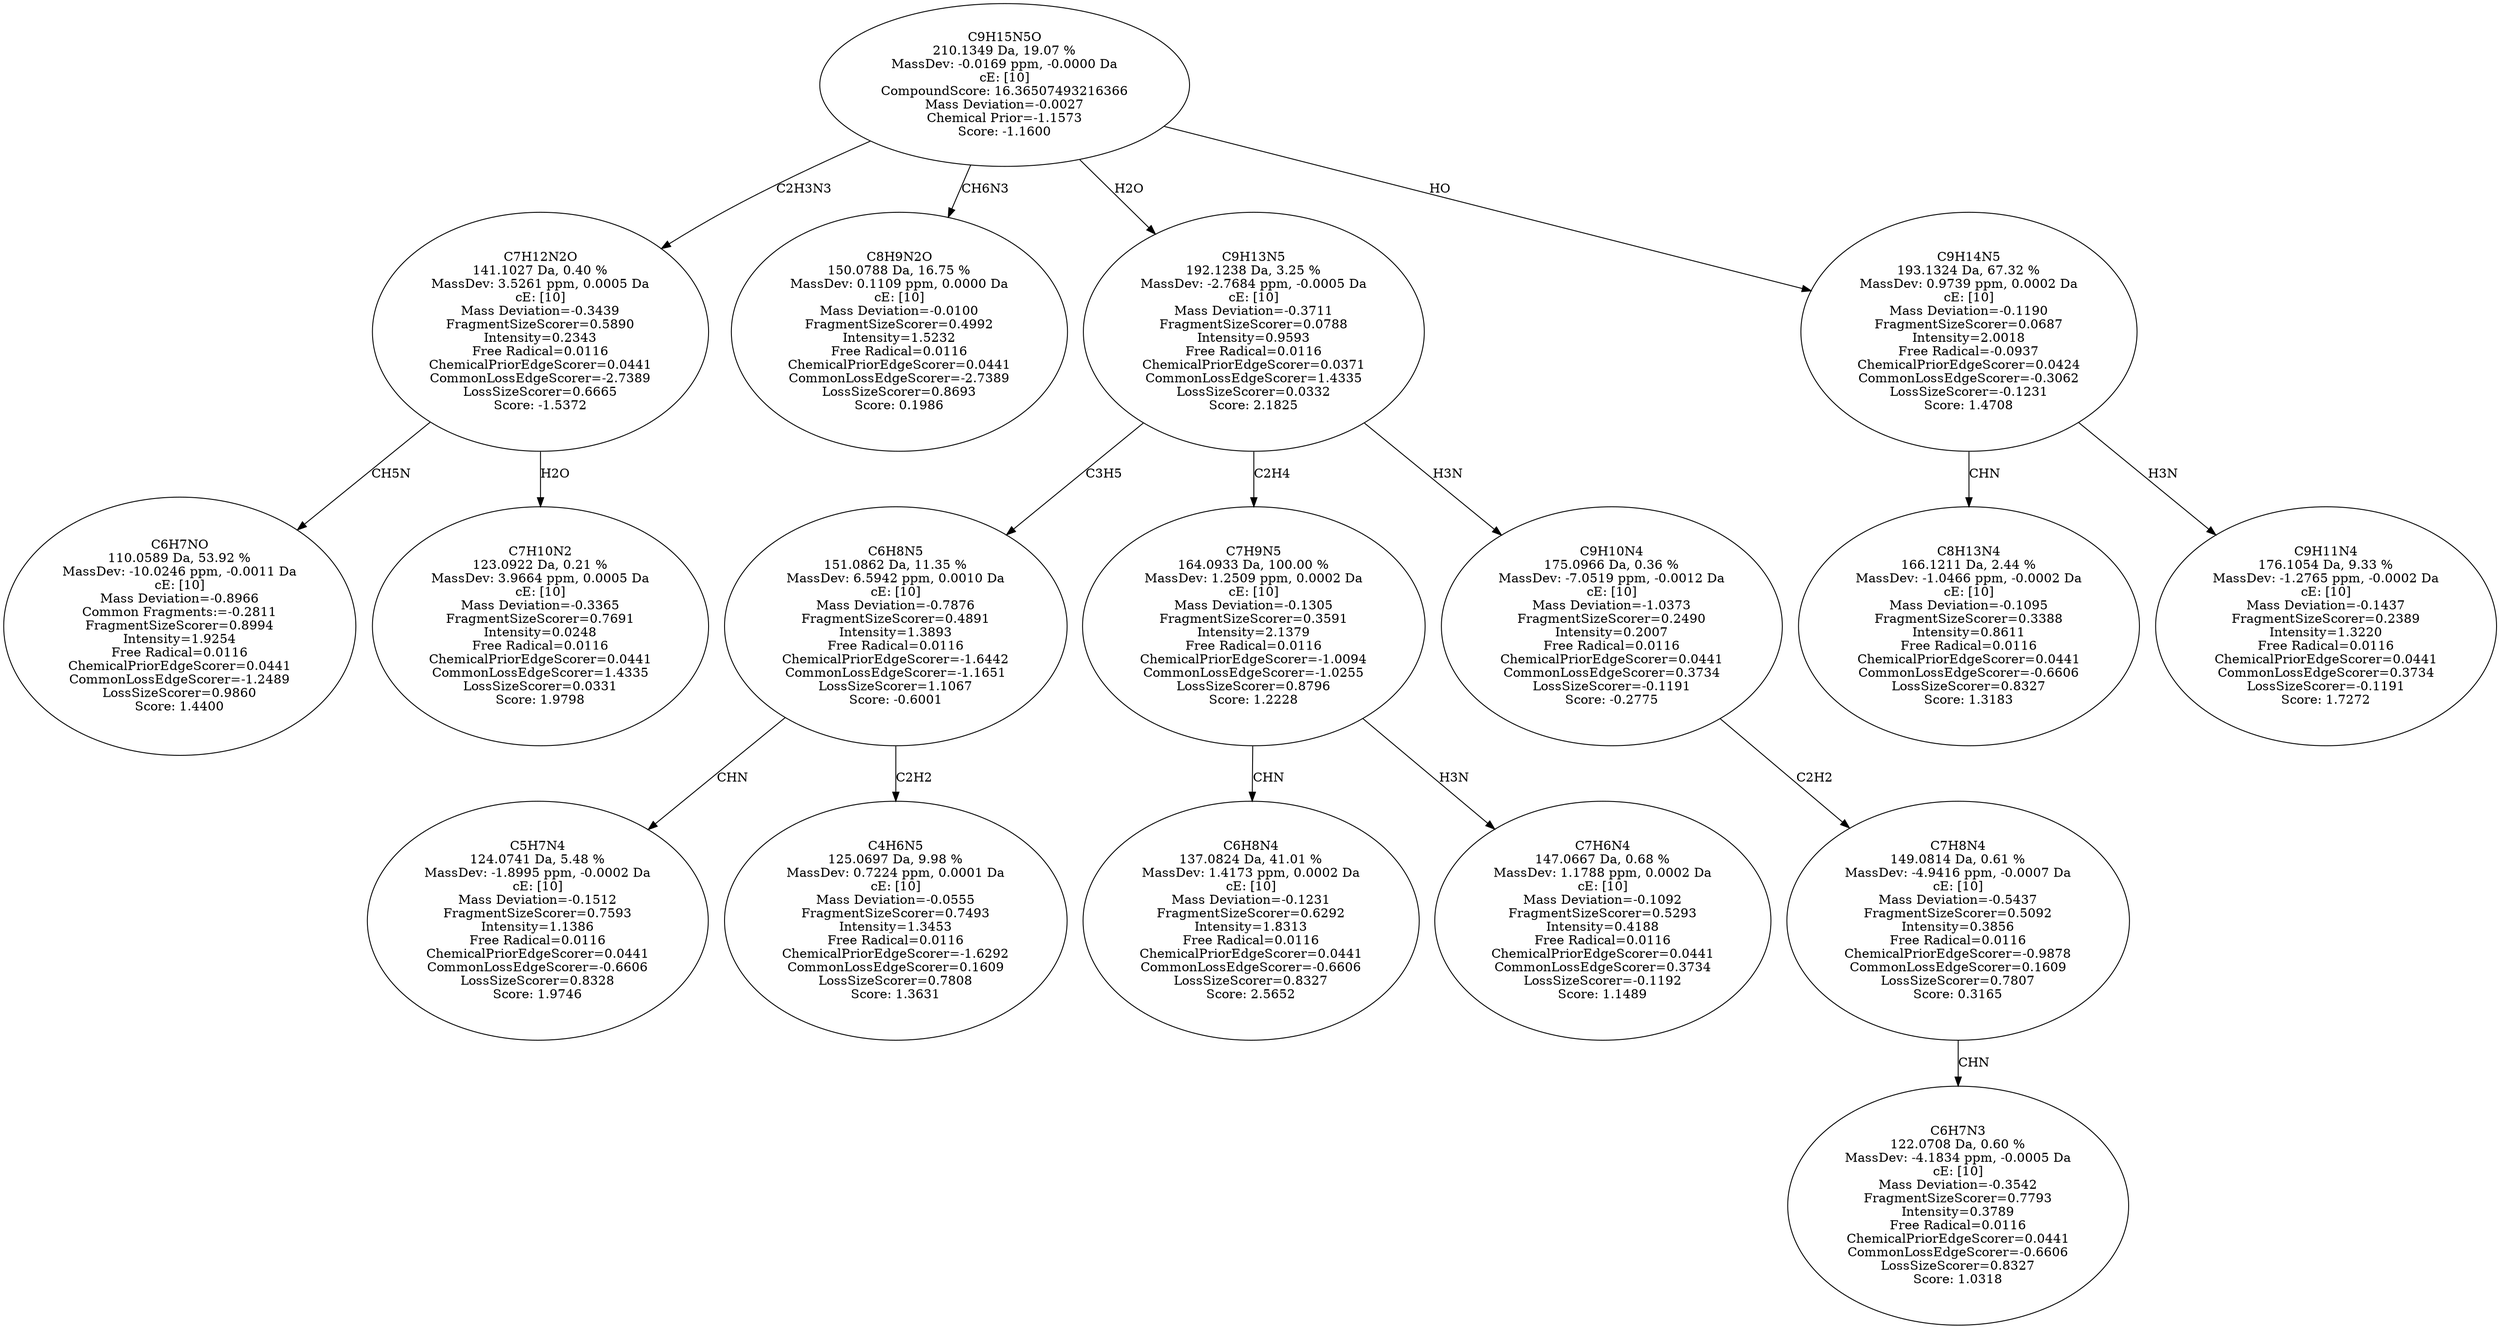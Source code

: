 strict digraph {
v1 [label="C6H7NO\n110.0589 Da, 53.92 %\nMassDev: -10.0246 ppm, -0.0011 Da\ncE: [10]\nMass Deviation=-0.8966\nCommon Fragments:=-0.2811\nFragmentSizeScorer=0.8994\nIntensity=1.9254\nFree Radical=0.0116\nChemicalPriorEdgeScorer=0.0441\nCommonLossEdgeScorer=-1.2489\nLossSizeScorer=0.9860\nScore: 1.4400"];
v2 [label="C7H10N2\n123.0922 Da, 0.21 %\nMassDev: 3.9664 ppm, 0.0005 Da\ncE: [10]\nMass Deviation=-0.3365\nFragmentSizeScorer=0.7691\nIntensity=0.0248\nFree Radical=0.0116\nChemicalPriorEdgeScorer=0.0441\nCommonLossEdgeScorer=1.4335\nLossSizeScorer=0.0331\nScore: 1.9798"];
v3 [label="C7H12N2O\n141.1027 Da, 0.40 %\nMassDev: 3.5261 ppm, 0.0005 Da\ncE: [10]\nMass Deviation=-0.3439\nFragmentSizeScorer=0.5890\nIntensity=0.2343\nFree Radical=0.0116\nChemicalPriorEdgeScorer=0.0441\nCommonLossEdgeScorer=-2.7389\nLossSizeScorer=0.6665\nScore: -1.5372"];
v4 [label="C8H9N2O\n150.0788 Da, 16.75 %\nMassDev: 0.1109 ppm, 0.0000 Da\ncE: [10]\nMass Deviation=-0.0100\nFragmentSizeScorer=0.4992\nIntensity=1.5232\nFree Radical=0.0116\nChemicalPriorEdgeScorer=0.0441\nCommonLossEdgeScorer=-2.7389\nLossSizeScorer=0.8693\nScore: 0.1986"];
v5 [label="C5H7N4\n124.0741 Da, 5.48 %\nMassDev: -1.8995 ppm, -0.0002 Da\ncE: [10]\nMass Deviation=-0.1512\nFragmentSizeScorer=0.7593\nIntensity=1.1386\nFree Radical=0.0116\nChemicalPriorEdgeScorer=0.0441\nCommonLossEdgeScorer=-0.6606\nLossSizeScorer=0.8328\nScore: 1.9746"];
v6 [label="C4H6N5\n125.0697 Da, 9.98 %\nMassDev: 0.7224 ppm, 0.0001 Da\ncE: [10]\nMass Deviation=-0.0555\nFragmentSizeScorer=0.7493\nIntensity=1.3453\nFree Radical=0.0116\nChemicalPriorEdgeScorer=-1.6292\nCommonLossEdgeScorer=0.1609\nLossSizeScorer=0.7808\nScore: 1.3631"];
v7 [label="C6H8N5\n151.0862 Da, 11.35 %\nMassDev: 6.5942 ppm, 0.0010 Da\ncE: [10]\nMass Deviation=-0.7876\nFragmentSizeScorer=0.4891\nIntensity=1.3893\nFree Radical=0.0116\nChemicalPriorEdgeScorer=-1.6442\nCommonLossEdgeScorer=-1.1651\nLossSizeScorer=1.1067\nScore: -0.6001"];
v8 [label="C6H8N4\n137.0824 Da, 41.01 %\nMassDev: 1.4173 ppm, 0.0002 Da\ncE: [10]\nMass Deviation=-0.1231\nFragmentSizeScorer=0.6292\nIntensity=1.8313\nFree Radical=0.0116\nChemicalPriorEdgeScorer=0.0441\nCommonLossEdgeScorer=-0.6606\nLossSizeScorer=0.8327\nScore: 2.5652"];
v9 [label="C7H6N4\n147.0667 Da, 0.68 %\nMassDev: 1.1788 ppm, 0.0002 Da\ncE: [10]\nMass Deviation=-0.1092\nFragmentSizeScorer=0.5293\nIntensity=0.4188\nFree Radical=0.0116\nChemicalPriorEdgeScorer=0.0441\nCommonLossEdgeScorer=0.3734\nLossSizeScorer=-0.1192\nScore: 1.1489"];
v10 [label="C7H9N5\n164.0933 Da, 100.00 %\nMassDev: 1.2509 ppm, 0.0002 Da\ncE: [10]\nMass Deviation=-0.1305\nFragmentSizeScorer=0.3591\nIntensity=2.1379\nFree Radical=0.0116\nChemicalPriorEdgeScorer=-1.0094\nCommonLossEdgeScorer=-1.0255\nLossSizeScorer=0.8796\nScore: 1.2228"];
v11 [label="C6H7N3\n122.0708 Da, 0.60 %\nMassDev: -4.1834 ppm, -0.0005 Da\ncE: [10]\nMass Deviation=-0.3542\nFragmentSizeScorer=0.7793\nIntensity=0.3789\nFree Radical=0.0116\nChemicalPriorEdgeScorer=0.0441\nCommonLossEdgeScorer=-0.6606\nLossSizeScorer=0.8327\nScore: 1.0318"];
v12 [label="C7H8N4\n149.0814 Da, 0.61 %\nMassDev: -4.9416 ppm, -0.0007 Da\ncE: [10]\nMass Deviation=-0.5437\nFragmentSizeScorer=0.5092\nIntensity=0.3856\nFree Radical=0.0116\nChemicalPriorEdgeScorer=-0.9878\nCommonLossEdgeScorer=0.1609\nLossSizeScorer=0.7807\nScore: 0.3165"];
v13 [label="C9H10N4\n175.0966 Da, 0.36 %\nMassDev: -7.0519 ppm, -0.0012 Da\ncE: [10]\nMass Deviation=-1.0373\nFragmentSizeScorer=0.2490\nIntensity=0.2007\nFree Radical=0.0116\nChemicalPriorEdgeScorer=0.0441\nCommonLossEdgeScorer=0.3734\nLossSizeScorer=-0.1191\nScore: -0.2775"];
v14 [label="C9H13N5\n192.1238 Da, 3.25 %\nMassDev: -2.7684 ppm, -0.0005 Da\ncE: [10]\nMass Deviation=-0.3711\nFragmentSizeScorer=0.0788\nIntensity=0.9593\nFree Radical=0.0116\nChemicalPriorEdgeScorer=0.0371\nCommonLossEdgeScorer=1.4335\nLossSizeScorer=0.0332\nScore: 2.1825"];
v15 [label="C8H13N4\n166.1211 Da, 2.44 %\nMassDev: -1.0466 ppm, -0.0002 Da\ncE: [10]\nMass Deviation=-0.1095\nFragmentSizeScorer=0.3388\nIntensity=0.8611\nFree Radical=0.0116\nChemicalPriorEdgeScorer=0.0441\nCommonLossEdgeScorer=-0.6606\nLossSizeScorer=0.8327\nScore: 1.3183"];
v16 [label="C9H11N4\n176.1054 Da, 9.33 %\nMassDev: -1.2765 ppm, -0.0002 Da\ncE: [10]\nMass Deviation=-0.1437\nFragmentSizeScorer=0.2389\nIntensity=1.3220\nFree Radical=0.0116\nChemicalPriorEdgeScorer=0.0441\nCommonLossEdgeScorer=0.3734\nLossSizeScorer=-0.1191\nScore: 1.7272"];
v17 [label="C9H14N5\n193.1324 Da, 67.32 %\nMassDev: 0.9739 ppm, 0.0002 Da\ncE: [10]\nMass Deviation=-0.1190\nFragmentSizeScorer=0.0687\nIntensity=2.0018\nFree Radical=-0.0937\nChemicalPriorEdgeScorer=0.0424\nCommonLossEdgeScorer=-0.3062\nLossSizeScorer=-0.1231\nScore: 1.4708"];
v18 [label="C9H15N5O\n210.1349 Da, 19.07 %\nMassDev: -0.0169 ppm, -0.0000 Da\ncE: [10]\nCompoundScore: 16.36507493216366\nMass Deviation=-0.0027\nChemical Prior=-1.1573\nScore: -1.1600"];
v3 -> v1 [label="CH5N"];
v3 -> v2 [label="H2O"];
v18 -> v3 [label="C2H3N3"];
v18 -> v4 [label="CH6N3"];
v7 -> v5 [label="CHN"];
v7 -> v6 [label="C2H2"];
v14 -> v7 [label="C3H5"];
v10 -> v8 [label="CHN"];
v10 -> v9 [label="H3N"];
v14 -> v10 [label="C2H4"];
v12 -> v11 [label="CHN"];
v13 -> v12 [label="C2H2"];
v14 -> v13 [label="H3N"];
v18 -> v14 [label="H2O"];
v17 -> v15 [label="CHN"];
v17 -> v16 [label="H3N"];
v18 -> v17 [label="HO"];
}